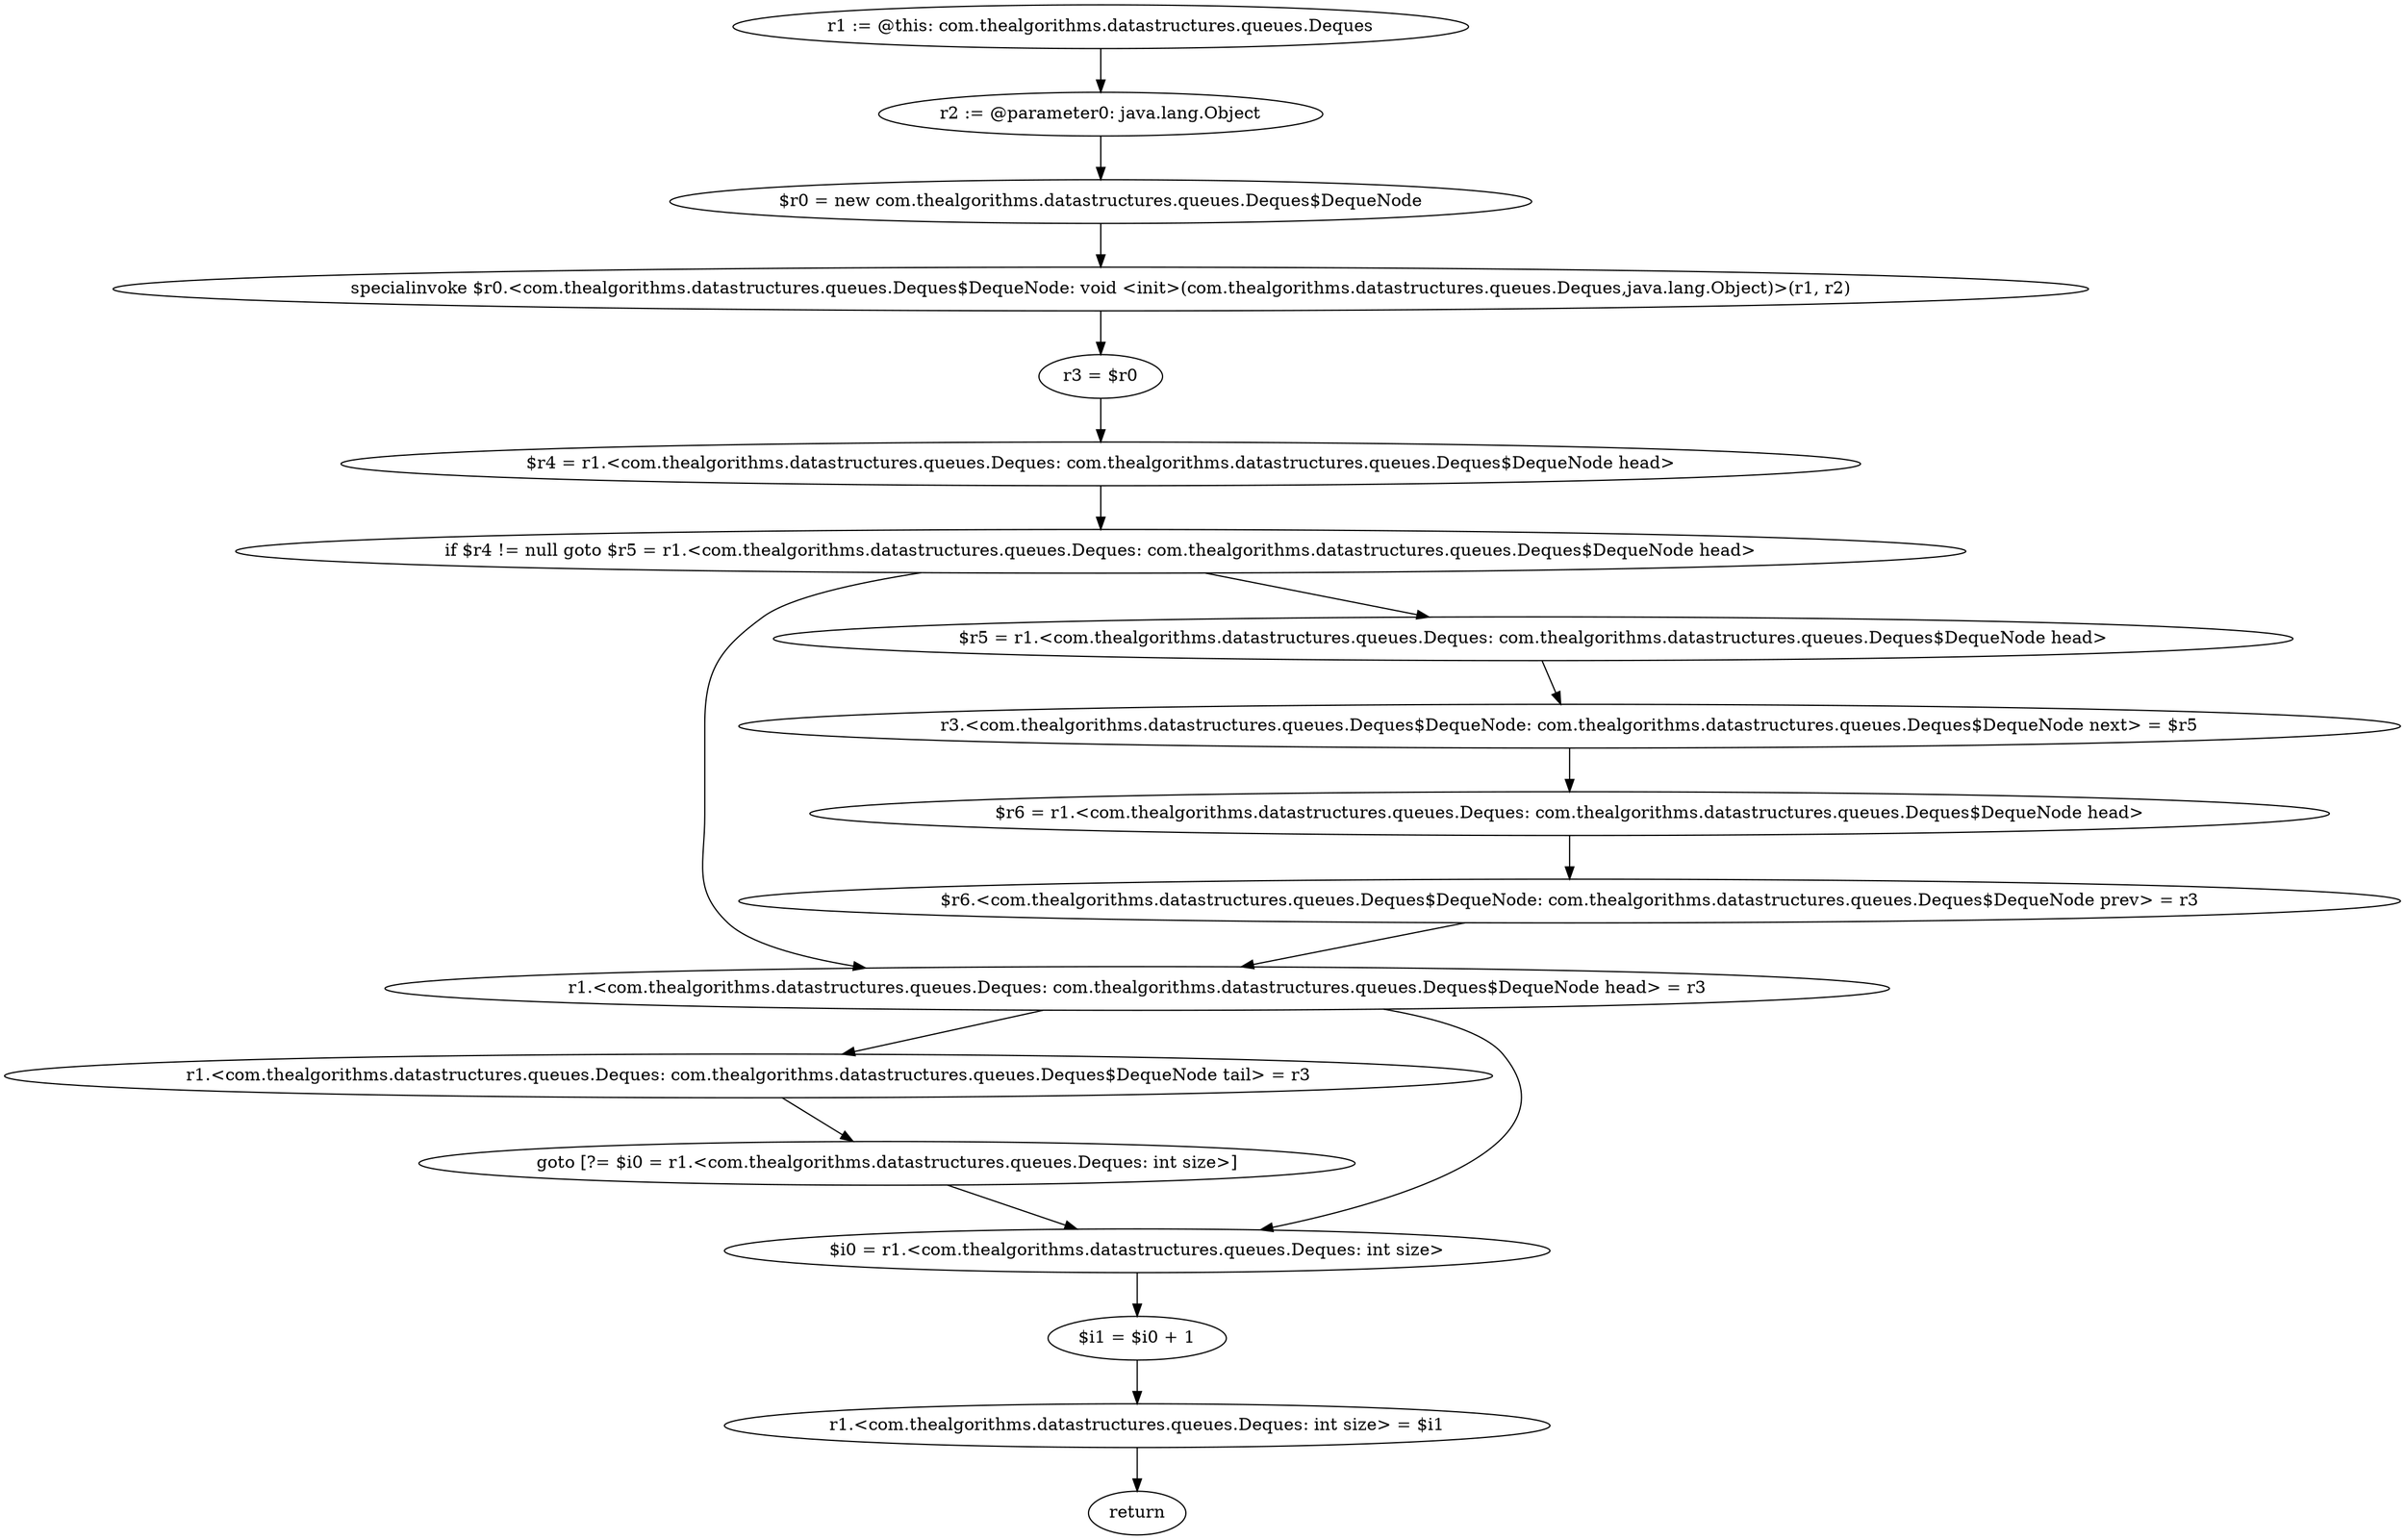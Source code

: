 digraph "unitGraph" {
    "r1 := @this: com.thealgorithms.datastructures.queues.Deques"
    "r2 := @parameter0: java.lang.Object"
    "$r0 = new com.thealgorithms.datastructures.queues.Deques$DequeNode"
    "specialinvoke $r0.<com.thealgorithms.datastructures.queues.Deques$DequeNode: void <init>(com.thealgorithms.datastructures.queues.Deques,java.lang.Object)>(r1, r2)"
    "r3 = $r0"
    "$r4 = r1.<com.thealgorithms.datastructures.queues.Deques: com.thealgorithms.datastructures.queues.Deques$DequeNode head>"
    "if $r4 != null goto $r5 = r1.<com.thealgorithms.datastructures.queues.Deques: com.thealgorithms.datastructures.queues.Deques$DequeNode head>"
    "r1.<com.thealgorithms.datastructures.queues.Deques: com.thealgorithms.datastructures.queues.Deques$DequeNode head> = r3"
    "r1.<com.thealgorithms.datastructures.queues.Deques: com.thealgorithms.datastructures.queues.Deques$DequeNode tail> = r3"
    "goto [?= $i0 = r1.<com.thealgorithms.datastructures.queues.Deques: int size>]"
    "$r5 = r1.<com.thealgorithms.datastructures.queues.Deques: com.thealgorithms.datastructures.queues.Deques$DequeNode head>"
    "r3.<com.thealgorithms.datastructures.queues.Deques$DequeNode: com.thealgorithms.datastructures.queues.Deques$DequeNode next> = $r5"
    "$r6 = r1.<com.thealgorithms.datastructures.queues.Deques: com.thealgorithms.datastructures.queues.Deques$DequeNode head>"
    "$r6.<com.thealgorithms.datastructures.queues.Deques$DequeNode: com.thealgorithms.datastructures.queues.Deques$DequeNode prev> = r3"
    "$i0 = r1.<com.thealgorithms.datastructures.queues.Deques: int size>"
    "$i1 = $i0 + 1"
    "r1.<com.thealgorithms.datastructures.queues.Deques: int size> = $i1"
    "return"
    "r1 := @this: com.thealgorithms.datastructures.queues.Deques"->"r2 := @parameter0: java.lang.Object";
    "r2 := @parameter0: java.lang.Object"->"$r0 = new com.thealgorithms.datastructures.queues.Deques$DequeNode";
    "$r0 = new com.thealgorithms.datastructures.queues.Deques$DequeNode"->"specialinvoke $r0.<com.thealgorithms.datastructures.queues.Deques$DequeNode: void <init>(com.thealgorithms.datastructures.queues.Deques,java.lang.Object)>(r1, r2)";
    "specialinvoke $r0.<com.thealgorithms.datastructures.queues.Deques$DequeNode: void <init>(com.thealgorithms.datastructures.queues.Deques,java.lang.Object)>(r1, r2)"->"r3 = $r0";
    "r3 = $r0"->"$r4 = r1.<com.thealgorithms.datastructures.queues.Deques: com.thealgorithms.datastructures.queues.Deques$DequeNode head>";
    "$r4 = r1.<com.thealgorithms.datastructures.queues.Deques: com.thealgorithms.datastructures.queues.Deques$DequeNode head>"->"if $r4 != null goto $r5 = r1.<com.thealgorithms.datastructures.queues.Deques: com.thealgorithms.datastructures.queues.Deques$DequeNode head>";
    "if $r4 != null goto $r5 = r1.<com.thealgorithms.datastructures.queues.Deques: com.thealgorithms.datastructures.queues.Deques$DequeNode head>"->"r1.<com.thealgorithms.datastructures.queues.Deques: com.thealgorithms.datastructures.queues.Deques$DequeNode head> = r3";
    "if $r4 != null goto $r5 = r1.<com.thealgorithms.datastructures.queues.Deques: com.thealgorithms.datastructures.queues.Deques$DequeNode head>"->"$r5 = r1.<com.thealgorithms.datastructures.queues.Deques: com.thealgorithms.datastructures.queues.Deques$DequeNode head>";
    "r1.<com.thealgorithms.datastructures.queues.Deques: com.thealgorithms.datastructures.queues.Deques$DequeNode head> = r3"->"r1.<com.thealgorithms.datastructures.queues.Deques: com.thealgorithms.datastructures.queues.Deques$DequeNode tail> = r3";
    "r1.<com.thealgorithms.datastructures.queues.Deques: com.thealgorithms.datastructures.queues.Deques$DequeNode tail> = r3"->"goto [?= $i0 = r1.<com.thealgorithms.datastructures.queues.Deques: int size>]";
    "goto [?= $i0 = r1.<com.thealgorithms.datastructures.queues.Deques: int size>]"->"$i0 = r1.<com.thealgorithms.datastructures.queues.Deques: int size>";
    "$r5 = r1.<com.thealgorithms.datastructures.queues.Deques: com.thealgorithms.datastructures.queues.Deques$DequeNode head>"->"r3.<com.thealgorithms.datastructures.queues.Deques$DequeNode: com.thealgorithms.datastructures.queues.Deques$DequeNode next> = $r5";
    "r3.<com.thealgorithms.datastructures.queues.Deques$DequeNode: com.thealgorithms.datastructures.queues.Deques$DequeNode next> = $r5"->"$r6 = r1.<com.thealgorithms.datastructures.queues.Deques: com.thealgorithms.datastructures.queues.Deques$DequeNode head>";
    "$r6 = r1.<com.thealgorithms.datastructures.queues.Deques: com.thealgorithms.datastructures.queues.Deques$DequeNode head>"->"$r6.<com.thealgorithms.datastructures.queues.Deques$DequeNode: com.thealgorithms.datastructures.queues.Deques$DequeNode prev> = r3";
    "$r6.<com.thealgorithms.datastructures.queues.Deques$DequeNode: com.thealgorithms.datastructures.queues.Deques$DequeNode prev> = r3"->"r1.<com.thealgorithms.datastructures.queues.Deques: com.thealgorithms.datastructures.queues.Deques$DequeNode head> = r3";
    "r1.<com.thealgorithms.datastructures.queues.Deques: com.thealgorithms.datastructures.queues.Deques$DequeNode head> = r3"->"$i0 = r1.<com.thealgorithms.datastructures.queues.Deques: int size>";
    "$i0 = r1.<com.thealgorithms.datastructures.queues.Deques: int size>"->"$i1 = $i0 + 1";
    "$i1 = $i0 + 1"->"r1.<com.thealgorithms.datastructures.queues.Deques: int size> = $i1";
    "r1.<com.thealgorithms.datastructures.queues.Deques: int size> = $i1"->"return";
}
